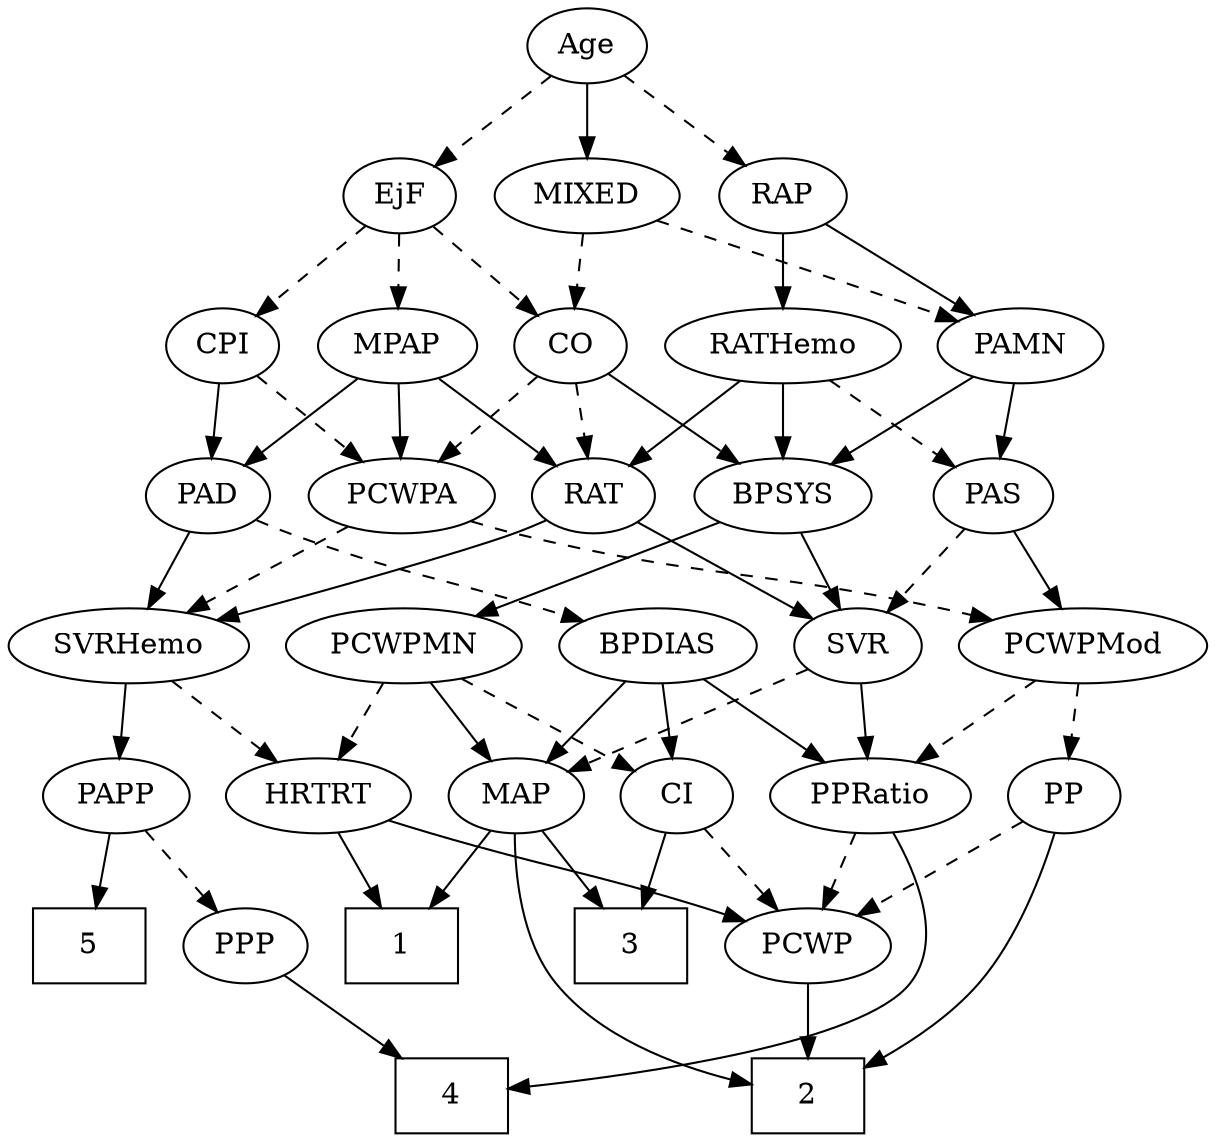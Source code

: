 strict digraph {
	graph [bb="0,0,530,540"];
	node [label="\N"];
	1	[height=0.5,
		pos="171,90",
		shape=box,
		width=0.75];
	2	[height=0.5,
		pos="361,18",
		shape=box,
		width=0.75];
	3	[height=0.5,
		pos="281,90",
		shape=box,
		width=0.75];
	4	[height=0.5,
		pos="194,18",
		shape=box,
		width=0.75];
	5	[height=0.5,
		pos="27,90",
		shape=box,
		width=0.75];
	Age	[height=0.5,
		pos="266,522",
		width=0.75];
	EjF	[height=0.5,
		pos="180,450",
		width=0.75];
	Age -> EjF	[pos="e,196.53,464.46 249.42,507.5 236.69,497.14 218.91,482.67 204.54,470.97",
		style=dashed];
	RAP	[height=0.5,
		pos="353,450",
		width=0.77632];
	Age -> RAP	[pos="e,336.28,464.46 282.77,507.5 295.65,497.14 313.63,482.67 328.18,470.97",
		style=dashed];
	MIXED	[height=0.5,
		pos="266,450",
		width=1.1193];
	Age -> MIXED	[pos="e,266,468.1 266,503.7 266,495.98 266,486.71 266,478.11",
		style=solid];
	MPAP	[height=0.5,
		pos="179,378",
		width=0.97491];
	EjF -> MPAP	[pos="e,179.24,396.1 179.75,431.7 179.64,423.98 179.51,414.71 179.39,406.11",
		style=dashed];
	CO	[height=0.5,
		pos="259,378",
		width=0.75];
	EjF -> CO	[pos="e,243.42,392.8 195.61,435.17 207.08,425.01 222.85,411.03 235.79,399.56",
		style=dashed];
	CPI	[height=0.5,
		pos="99,378",
		width=0.75];
	EjF -> CPI	[pos="e,114.97,392.8 164,435.17 152.24,425.01 136.06,411.03 122.79,399.56",
		style=dashed];
	PAMN	[height=0.5,
		pos="457,378",
		width=1.011];
	RAP -> PAMN	[pos="e,436.07,393.09 371.59,436.49 387.16,426.01 409.65,410.87 427.64,398.76",
		style=solid];
	RATHemo	[height=0.5,
		pos="353,378",
		width=1.3721];
	RAP -> RATHemo	[pos="e,353,396.1 353,431.7 353,423.98 353,414.71 353,406.11",
		style=solid];
	MIXED -> CO	[pos="e,260.71,396.1 264.27,431.7 263.5,423.98 262.57,414.71 261.71,406.11",
		style=dashed];
	MIXED -> PAMN	[pos="e,428.79,389.44 296.28,437.97 325.62,427.27 371.38,410.56 411,396 413.7,395.01 416.48,393.98 419.29,392.95",
		style=dashed];
	PAD	[height=0.5,
		pos="93,306",
		width=0.79437];
	MPAP -> PAD	[pos="e,109.75,320.64 160.76,362.15 148.27,351.98 131.54,338.37 117.83,327.21",
		style=solid];
	RAT	[height=0.5,
		pos="268,306",
		width=0.75827];
	MPAP -> RAT	[pos="e,251.09,320.3 197.44,362.5 210.64,352.12 228.55,338.03 243.02,326.64",
		style=solid];
	PCWPA	[height=0.5,
		pos="181,306",
		width=1.1555];
	MPAP -> PCWPA	[pos="e,180.51,324.1 179.49,359.7 179.71,351.98 179.98,342.71 180.23,334.11",
		style=solid];
	BPSYS	[height=0.5,
		pos="353,306",
		width=1.0471];
	SVR	[height=0.5,
		pos="380,234",
		width=0.77632];
	BPSYS -> SVR	[pos="e,373.52,251.79 359.54,288.05 362.62,280.06 366.37,270.33 369.82,261.4",
		style=solid];
	PCWPMN	[height=0.5,
		pos="182,234",
		width=1.3902];
	BPSYS -> PCWPMN	[pos="e,213.92,248.07 325.15,293.6 297.53,282.29 254.89,264.84 223.33,251.92",
		style=solid];
	SVRHemo	[height=0.5,
		pos="64,234",
		width=1.3902];
	PAD -> SVRHemo	[pos="e,71.025,251.96 86.127,288.41 82.782,280.34 78.679,270.43 74.918,261.35",
		style=solid];
	BPDIAS	[height=0.5,
		pos="292,234",
		width=1.1735];
	PAD -> BPDIAS	[pos="e,259.91,245.74 115.12,294.32 119.98,292.13 125.13,289.9 130,288 178.31,269.14 191.73,268.2 241,252 244.06,250.99 247.22,249.95 \
250.4,248.9",
		style=dashed];
	CO -> BPSYS	[pos="e,333.45,321.56 276.68,363.83 290.32,353.68 309.45,339.43 325.14,327.74",
		style=solid];
	CO -> RAT	[pos="e,265.78,324.28 261.18,360.05 262.17,352.35 263.37,343.03 264.48,334.36",
		style=dashed];
	CO -> PCWPA	[pos="e,198.28,322.51 243.59,363.17 232.88,353.56 218.37,340.54 206.02,329.46",
		style=dashed];
	PAS	[height=0.5,
		pos="446,306",
		width=0.75];
	PAS -> SVR	[pos="e,393.98,249.82 432,290.15 422.99,280.6 411.11,267.99 400.98,257.25",
		style=dashed];
	PCWPMod	[height=0.5,
		pos="478,234",
		width=1.4443];
	PAS -> PCWPMod	[pos="e,470.25,251.96 453.58,288.41 457.31,280.25 461.9,270.22 466.08,261.07",
		style=solid];
	PAMN -> BPSYS	[pos="e,374.01,321.14 435.95,362.83 420.59,352.49 399.55,338.33 382.51,326.86",
		style=solid];
	PAMN -> PAS	[pos="e,448.69,324.1 454.28,359.7 453.07,351.98 451.61,342.71 450.26,334.11",
		style=solid];
	RATHemo -> BPSYS	[pos="e,353,324.1 353,359.7 353,351.98 353,342.71 353,334.11",
		style=solid];
	RATHemo -> PAS	[pos="e,428.84,319.91 373.64,361.46 387.51,351.03 405.87,337.2 420.63,326.09",
		style=dashed];
	RATHemo -> RAT	[pos="e,284.35,320.47 333.71,361.12 321.38,350.96 305.29,337.71 292.12,326.86",
		style=solid];
	CPI -> PAD	[pos="e,94.466,324.1 97.517,359.7 96.856,351.98 96.061,342.71 95.324,334.11",
		style=solid];
	CPI -> PCWPA	[pos="e,163.13,322.26 115.2,363.17 126.64,353.4 142.21,340.11 155.33,328.91",
		style=dashed];
	RAT -> SVR	[pos="e,360.62,247.11 287.25,292.97 305.12,281.8 331.93,265.04 352.14,252.41",
		style=solid];
	RAT -> SVRHemo	[pos="e,101.43,246.16 246.89,294.45 242.05,292.19 236.89,289.92 232,288 209.86,279.32 152.61,261.63 111.08,249.07",
		style=solid];
	MAP	[height=0.5,
		pos="226,162",
		width=0.84854];
	SVR -> MAP	[pos="e,249.77,173.72 357.7,222.73 352.86,220.51 347.76,218.17 343,216 314.65,203.07 282.39,188.46 258.93,177.86",
		style=dashed];
	PPRatio	[height=0.5,
		pos="387,162",
		width=1.1013];
	SVR -> PPRatio	[pos="e,385.29,180.1 381.73,215.7 382.5,207.98 383.43,198.71 384.29,190.11",
		style=solid];
	PP	[height=0.5,
		pos="472,162",
		width=0.75];
	PCWPMod -> PP	[pos="e,473.47,180.1 476.52,215.7 475.86,207.98 475.06,198.71 474.32,190.11",
		style=dashed];
	PCWPMod -> PPRatio	[pos="e,406.32,177.86 457.35,217.12 444.67,207.36 428.28,194.75 414.5,184.16",
		style=dashed];
	PCWPA -> PCWPMod	[pos="e,439.4,246.26 212.09,293.92 218.62,291.8 225.5,289.71 232,288 313.01,266.71 335.48,271.26 417,252 421.09,251.03 425.32,249.98 429.56,\
248.88",
		style=dashed];
	PCWPA -> SVRHemo	[pos="e,88.565,249.7 157.6,291 140.33,280.67 116.59,266.46 97.331,254.94",
		style=dashed];
	PCWPMN -> MAP	[pos="e,215.75,179.31 192.65,216.05 197.97,207.59 204.51,197.19 210.38,187.84",
		style=solid];
	CI	[height=0.5,
		pos="302,162",
		width=0.75];
	PCWPMN -> CI	[pos="e,282.41,174.43 207.16,218.33 226.59,206.99 253.47,191.31 273.66,179.53",
		style=dashed];
	HRTRT	[height=0.5,
		pos="138,162",
		width=1.1013];
	PCWPMN -> HRTRT	[pos="e,148.55,179.79 171.35,216.05 166.16,207.8 159.81,197.7 154.05,188.54",
		style=dashed];
	PAPP	[height=0.5,
		pos="49,162",
		width=0.88464];
	SVRHemo -> PAPP	[pos="e,52.665,180.1 60.292,215.7 58.639,207.98 56.653,198.71 54.81,190.11",
		style=solid];
	SVRHemo -> HRTRT	[pos="e,121.69,178.43 81.163,216.76 90.989,207.47 103.47,195.67 114.22,185.49",
		style=dashed];
	BPDIAS -> MAP	[pos="e,240.46,178.34 277.02,217.12 268.3,207.86 257.14,196.03 247.49,185.79",
		style=solid];
	BPDIAS -> PPRatio	[pos="e,366.88,177.82 312.15,218.15 325.62,208.22 343.56,195.01 358.49,184.01",
		style=solid];
	BPDIAS -> CI	[pos="e,299.56,180.1 294.47,215.7 295.57,207.98 296.9,198.71 298.13,190.11",
		style=solid];
	MAP -> 1	[pos="e,184.72,108.46 213.79,145.46 207.14,136.99 198.72,126.29 191.12,116.61",
		style=solid];
	MAP -> 2	[pos="e,333.65,24.113 225.3,143.67 225.43,124.18 228.49,92.578 245,72 264.57,47.609 297.86,33.998 323.77,26.698",
		style=solid];
	MAP -> 3	[pos="e,267.28,108.46 238.21,145.46 244.86,136.99 253.28,126.29 260.88,116.61",
		style=solid];
	PP -> 2	[pos="e,388,32.198 468.72,144.08 464.34,124.97 455.08,93.712 438,72 426.95,57.95 411.16,46.179 396.74,37.327",
		style=solid];
	PCWP	[height=0.5,
		pos="361,90",
		width=0.97491];
	PP -> PCWP	[pos="e,382.49,104.55 452.92,148.97 435.93,138.25 410.8,122.4 391.1,109.98",
		style=dashed];
	PPP	[height=0.5,
		pos="99,90",
		width=0.75];
	PPP -> 4	[pos="e,170.6,36.242 116.42,76.161 129.26,66.703 147.07,53.578 162.39,42.289",
		style=solid];
	PPRatio -> 4	[pos="e,221.17,21.737 397.5,144.43 408.29,125.07 421.38,93.008 405,72 383.83,44.859 285.86,29.5 231.17,22.904",
		style=solid];
	PPRatio -> PCWP	[pos="e,367.24,107.79 380.71,144.05 377.74,136.06 374.12,126.33 370.81,117.4",
		style=dashed];
	PCWP -> 2	[pos="e,361,36.104 361,71.697 361,63.983 361,54.712 361,46.112",
		style=solid];
	CI -> 3	[pos="e,286.18,108.28 296.92,144.05 294.58,136.26 291.75,126.82 289.12,118.08",
		style=solid];
	CI -> PCWP	[pos="e,347.4,107.13 314.8,145.81 322.4,136.8 332.19,125.18 340.81,114.95",
		style=dashed];
	PAPP -> 5	[pos="e,32.429,108.28 43.674,144.05 41.225,136.26 38.258,126.82 35.511,118.08",
		style=solid];
	PAPP -> PPP	[pos="e,87.699,106.82 60.346,145.12 66.675,136.26 74.688,125.04 81.775,115.12",
		style=dashed];
	HRTRT -> 1	[pos="e,162.86,108.28 145.99,144.05 149.74,136.09 154.31,126.41 158.5,117.51",
		style=solid];
	HRTRT -> PCWP	[pos="e,334.16,101.86 167.85,150.05 173.83,147.97 180.1,145.85 186,144 243.61,125.91 259.65,126.9 317,108 319.54,107.16 322.14,106.26 \
324.76,105.33",
		style=solid];
}
